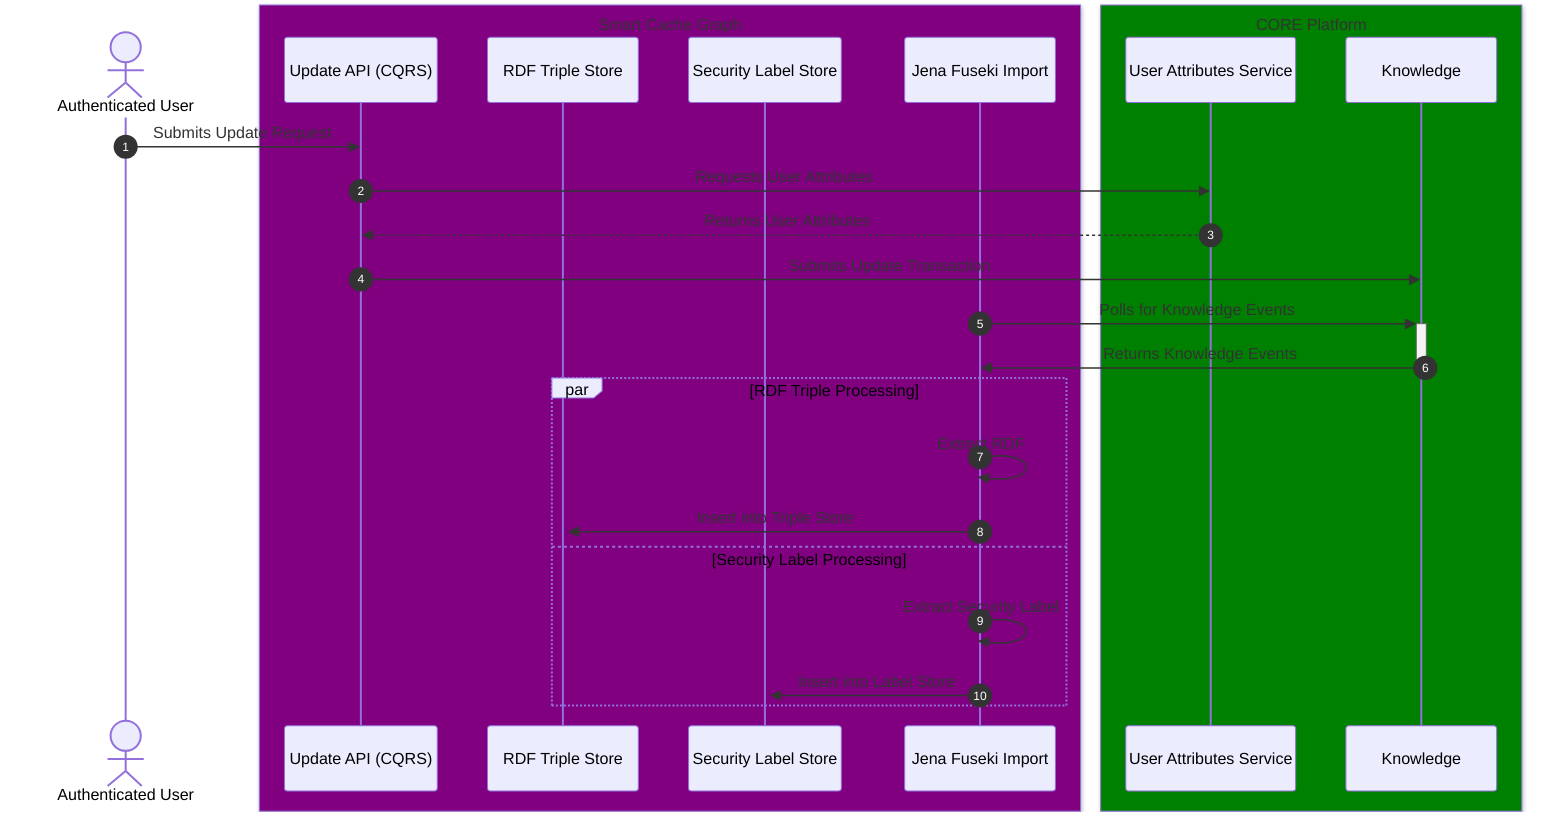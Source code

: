 sequenceDiagram
    autonumber
    actor U as Authenticated User

    box Purple Smart Cache Graph
        participant SA as Update API (CQRS)
        participant RTS as RDF Triple Store
        participant L as Security Label Store
        participant JF as Jena Fuseki Import
    end

    box Green CORE Platform
        participant UAS as User Attributes Service
        participant K as Knowledge
    end

    U->>SA: Submits Update Request
    SA->>UAS: Requests User Attributes
    UAS-->>SA: Returns User Attributes

    SA->>K: Submits Update Transaction

    JF->>+K: Polls for Knowledge Events
    K->>-JF: Returns Knowledge Events

    par RDF Triple Processing
        JF->>JF: Extract RDF
        JF->>+RTS: Insert into Triple Store
    and Security Label Processing
        JF->>JF: Extract Security Label
        JF->>+L: Insert into Label Store
    end